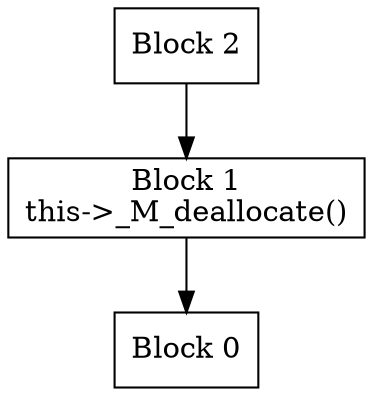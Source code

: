 digraph CFG {
  node [shape=box];
  0 [label="Block 0\n"];
  1 [label="Block 1\nthis->_M_deallocate()\n"];
  2 [label="Block 2\n"];
  1 -> 0;
  2 -> 1;
}
